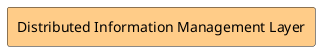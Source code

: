 @startuml

left to right direction


rectangle "Distributed Information Management Layer" #ffcc88 {
}


@enduml
